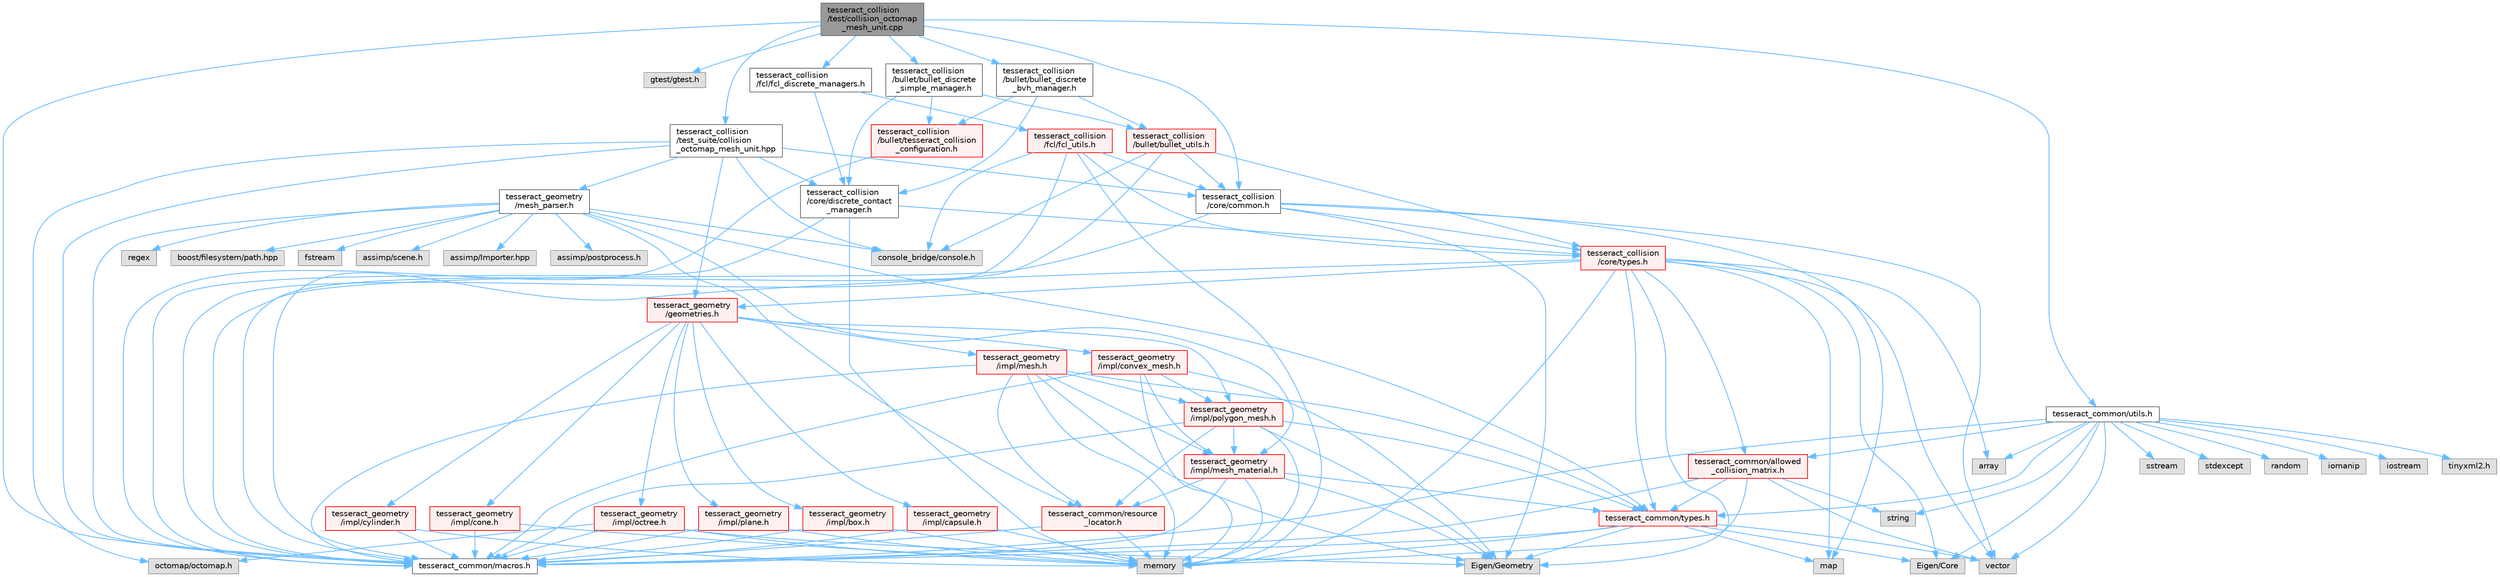 digraph "tesseract_collision/test/collision_octomap_mesh_unit.cpp"
{
 // LATEX_PDF_SIZE
  bgcolor="transparent";
  edge [fontname=Helvetica,fontsize=10,labelfontname=Helvetica,labelfontsize=10];
  node [fontname=Helvetica,fontsize=10,shape=box,height=0.2,width=0.4];
  Node1 [label="tesseract_collision\l/test/collision_octomap\l_mesh_unit.cpp",height=0.2,width=0.4,color="gray40", fillcolor="grey60", style="filled", fontcolor="black",tooltip=" "];
  Node1 -> Node2 [color="steelblue1",style="solid"];
  Node2 [label="tesseract_common/macros.h",height=0.2,width=0.4,color="grey40", fillcolor="white", style="filled",URL="$de/d3c/macros_8h.html",tooltip="Common Tesseract Macros."];
  Node1 -> Node3 [color="steelblue1",style="solid"];
  Node3 [label="gtest/gtest.h",height=0.2,width=0.4,color="grey60", fillcolor="#E0E0E0", style="filled",tooltip=" "];
  Node1 -> Node4 [color="steelblue1",style="solid"];
  Node4 [label="tesseract_collision\l/test_suite/collision\l_octomap_mesh_unit.hpp",height=0.2,width=0.4,color="grey40", fillcolor="white", style="filled",URL="$d9/d70/collision__octomap__mesh__unit_8hpp.html",tooltip=" "];
  Node4 -> Node2 [color="steelblue1",style="solid"];
  Node4 -> Node5 [color="steelblue1",style="solid"];
  Node5 [label="octomap/octomap.h",height=0.2,width=0.4,color="grey60", fillcolor="#E0E0E0", style="filled",tooltip=" "];
  Node4 -> Node6 [color="steelblue1",style="solid"];
  Node6 [label="console_bridge/console.h",height=0.2,width=0.4,color="grey60", fillcolor="#E0E0E0", style="filled",tooltip=" "];
  Node4 -> Node7 [color="steelblue1",style="solid"];
  Node7 [label="tesseract_geometry\l/mesh_parser.h",height=0.2,width=0.4,color="grey40", fillcolor="white", style="filled",URL="$d8/dc3/mesh__parser_8h.html",tooltip=" "];
  Node7 -> Node2 [color="steelblue1",style="solid"];
  Node7 -> Node8 [color="steelblue1",style="solid"];
  Node8 [label="fstream",height=0.2,width=0.4,color="grey60", fillcolor="#E0E0E0", style="filled",tooltip=" "];
  Node7 -> Node9 [color="steelblue1",style="solid"];
  Node9 [label="assimp/scene.h",height=0.2,width=0.4,color="grey60", fillcolor="#E0E0E0", style="filled",tooltip=" "];
  Node7 -> Node10 [color="steelblue1",style="solid"];
  Node10 [label="assimp/Importer.hpp",height=0.2,width=0.4,color="grey60", fillcolor="#E0E0E0", style="filled",tooltip=" "];
  Node7 -> Node11 [color="steelblue1",style="solid"];
  Node11 [label="assimp/postprocess.h",height=0.2,width=0.4,color="grey60", fillcolor="#E0E0E0", style="filled",tooltip=" "];
  Node7 -> Node6 [color="steelblue1",style="solid"];
  Node7 -> Node12 [color="steelblue1",style="solid"];
  Node12 [label="tesseract_common/types.h",height=0.2,width=0.4,color="red", fillcolor="#FFF0F0", style="filled",URL="$dd/ddb/tesseract__common_2include_2tesseract__common_2types_8h.html",tooltip="Common Tesseract Types."];
  Node12 -> Node2 [color="steelblue1",style="solid"];
  Node12 -> Node14 [color="steelblue1",style="solid"];
  Node14 [label="Eigen/Core",height=0.2,width=0.4,color="grey60", fillcolor="#E0E0E0", style="filled",tooltip=" "];
  Node12 -> Node15 [color="steelblue1",style="solid"];
  Node15 [label="Eigen/Geometry",height=0.2,width=0.4,color="grey60", fillcolor="#E0E0E0", style="filled",tooltip=" "];
  Node12 -> Node16 [color="steelblue1",style="solid"];
  Node16 [label="vector",height=0.2,width=0.4,color="grey60", fillcolor="#E0E0E0", style="filled",tooltip=" "];
  Node12 -> Node17 [color="steelblue1",style="solid"];
  Node17 [label="memory",height=0.2,width=0.4,color="grey60", fillcolor="#E0E0E0", style="filled",tooltip=" "];
  Node12 -> Node18 [color="steelblue1",style="solid"];
  Node18 [label="map",height=0.2,width=0.4,color="grey60", fillcolor="#E0E0E0", style="filled",tooltip=" "];
  Node7 -> Node26 [color="steelblue1",style="solid"];
  Node26 [label="tesseract_common/resource\l_locator.h",height=0.2,width=0.4,color="red", fillcolor="#FFF0F0", style="filled",URL="$d3/d95/resource__locator_8h.html",tooltip="Locate and retrieve resource data."];
  Node26 -> Node2 [color="steelblue1",style="solid"];
  Node26 -> Node17 [color="steelblue1",style="solid"];
  Node7 -> Node28 [color="steelblue1",style="solid"];
  Node28 [label="regex",height=0.2,width=0.4,color="grey60", fillcolor="#E0E0E0", style="filled",tooltip=" "];
  Node7 -> Node29 [color="steelblue1",style="solid"];
  Node29 [label="boost/filesystem/path.hpp",height=0.2,width=0.4,color="grey60", fillcolor="#E0E0E0", style="filled",tooltip=" "];
  Node7 -> Node30 [color="steelblue1",style="solid"];
  Node30 [label="tesseract_geometry\l/impl/mesh_material.h",height=0.2,width=0.4,color="red", fillcolor="#FFF0F0", style="filled",URL="$df/d8e/mesh__material_8h.html",tooltip="Tesseract Mesh Material read from a mesh file."];
  Node30 -> Node2 [color="steelblue1",style="solid"];
  Node30 -> Node26 [color="steelblue1",style="solid"];
  Node30 -> Node15 [color="steelblue1",style="solid"];
  Node30 -> Node17 [color="steelblue1",style="solid"];
  Node30 -> Node12 [color="steelblue1",style="solid"];
  Node4 -> Node33 [color="steelblue1",style="solid"];
  Node33 [label="tesseract_collision\l/core/discrete_contact\l_manager.h",height=0.2,width=0.4,color="grey40", fillcolor="white", style="filled",URL="$db/d35/discrete__contact__manager_8h.html",tooltip="This is the discrete contact manager base class."];
  Node33 -> Node2 [color="steelblue1",style="solid"];
  Node33 -> Node17 [color="steelblue1",style="solid"];
  Node33 -> Node34 [color="steelblue1",style="solid"];
  Node34 [label="tesseract_collision\l/core/types.h",height=0.2,width=0.4,color="red", fillcolor="#FFF0F0", style="filled",URL="$d3/db3/tesseract__collision_2core_2include_2tesseract__collision_2core_2types_8h.html",tooltip="Tesseracts Collision Common Types."];
  Node34 -> Node2 [color="steelblue1",style="solid"];
  Node34 -> Node14 [color="steelblue1",style="solid"];
  Node34 -> Node15 [color="steelblue1",style="solid"];
  Node34 -> Node16 [color="steelblue1",style="solid"];
  Node34 -> Node17 [color="steelblue1",style="solid"];
  Node34 -> Node18 [color="steelblue1",style="solid"];
  Node34 -> Node35 [color="steelblue1",style="solid"];
  Node35 [label="array",height=0.2,width=0.4,color="grey60", fillcolor="#E0E0E0", style="filled",tooltip=" "];
  Node34 -> Node36 [color="steelblue1",style="solid"];
  Node36 [label="tesseract_geometry\l/geometries.h",height=0.2,width=0.4,color="red", fillcolor="#FFF0F0", style="filled",URL="$d4/ddb/geometries_8h.html",tooltip="Tesseract Geometries."];
  Node36 -> Node37 [color="steelblue1",style="solid"];
  Node37 [label="tesseract_geometry\l/impl/box.h",height=0.2,width=0.4,color="red", fillcolor="#FFF0F0", style="filled",URL="$df/d9e/tesseract__geometry_2include_2tesseract__geometry_2impl_2box_8h.html",tooltip="Tesseract Box Geometry."];
  Node37 -> Node2 [color="steelblue1",style="solid"];
  Node37 -> Node17 [color="steelblue1",style="solid"];
  Node36 -> Node38 [color="steelblue1",style="solid"];
  Node38 [label="tesseract_geometry\l/impl/capsule.h",height=0.2,width=0.4,color="red", fillcolor="#FFF0F0", style="filled",URL="$d8/d2b/tesseract__geometry_2include_2tesseract__geometry_2impl_2capsule_8h.html",tooltip="Tesseract Capsule Geometry."];
  Node38 -> Node2 [color="steelblue1",style="solid"];
  Node38 -> Node17 [color="steelblue1",style="solid"];
  Node36 -> Node39 [color="steelblue1",style="solid"];
  Node39 [label="tesseract_geometry\l/impl/cone.h",height=0.2,width=0.4,color="red", fillcolor="#FFF0F0", style="filled",URL="$dc/df2/tesseract__geometry_2include_2tesseract__geometry_2impl_2cone_8h.html",tooltip="Tesseract Cone Geometry."];
  Node39 -> Node2 [color="steelblue1",style="solid"];
  Node39 -> Node17 [color="steelblue1",style="solid"];
  Node36 -> Node40 [color="steelblue1",style="solid"];
  Node40 [label="tesseract_geometry\l/impl/convex_mesh.h",height=0.2,width=0.4,color="red", fillcolor="#FFF0F0", style="filled",URL="$de/dd2/tesseract__geometry_2include_2tesseract__geometry_2impl_2convex__mesh_8h.html",tooltip="Tesseract Convex Mesh Geometry."];
  Node40 -> Node2 [color="steelblue1",style="solid"];
  Node40 -> Node15 [color="steelblue1",style="solid"];
  Node40 -> Node17 [color="steelblue1",style="solid"];
  Node40 -> Node30 [color="steelblue1",style="solid"];
  Node40 -> Node41 [color="steelblue1",style="solid"];
  Node41 [label="tesseract_geometry\l/impl/polygon_mesh.h",height=0.2,width=0.4,color="red", fillcolor="#FFF0F0", style="filled",URL="$d2/deb/polygon__mesh_8h.html",tooltip="Tesseract Polygon Mesh Geometry."];
  Node41 -> Node2 [color="steelblue1",style="solid"];
  Node41 -> Node15 [color="steelblue1",style="solid"];
  Node41 -> Node17 [color="steelblue1",style="solid"];
  Node41 -> Node12 [color="steelblue1",style="solid"];
  Node41 -> Node26 [color="steelblue1",style="solid"];
  Node41 -> Node30 [color="steelblue1",style="solid"];
  Node36 -> Node51 [color="steelblue1",style="solid"];
  Node51 [label="tesseract_geometry\l/impl/cylinder.h",height=0.2,width=0.4,color="red", fillcolor="#FFF0F0", style="filled",URL="$d8/d3b/tesseract__geometry_2include_2tesseract__geometry_2impl_2cylinder_8h.html",tooltip="Tesseract Cylinder Geometry."];
  Node51 -> Node2 [color="steelblue1",style="solid"];
  Node51 -> Node17 [color="steelblue1",style="solid"];
  Node36 -> Node52 [color="steelblue1",style="solid"];
  Node52 [label="tesseract_geometry\l/impl/mesh.h",height=0.2,width=0.4,color="red", fillcolor="#FFF0F0", style="filled",URL="$d5/d93/tesseract__geometry_2include_2tesseract__geometry_2impl_2mesh_8h.html",tooltip="Tesseract Mesh Geometry."];
  Node52 -> Node2 [color="steelblue1",style="solid"];
  Node52 -> Node26 [color="steelblue1",style="solid"];
  Node52 -> Node15 [color="steelblue1",style="solid"];
  Node52 -> Node17 [color="steelblue1",style="solid"];
  Node52 -> Node12 [color="steelblue1",style="solid"];
  Node52 -> Node30 [color="steelblue1",style="solid"];
  Node52 -> Node41 [color="steelblue1",style="solid"];
  Node36 -> Node53 [color="steelblue1",style="solid"];
  Node53 [label="tesseract_geometry\l/impl/octree.h",height=0.2,width=0.4,color="red", fillcolor="#FFF0F0", style="filled",URL="$df/d5e/tesseract__geometry_2include_2tesseract__geometry_2impl_2octree_8h.html",tooltip="Tesseract Octree Geometry."];
  Node53 -> Node2 [color="steelblue1",style="solid"];
  Node53 -> Node15 [color="steelblue1",style="solid"];
  Node53 -> Node17 [color="steelblue1",style="solid"];
  Node53 -> Node5 [color="steelblue1",style="solid"];
  Node36 -> Node54 [color="steelblue1",style="solid"];
  Node54 [label="tesseract_geometry\l/impl/plane.h",height=0.2,width=0.4,color="red", fillcolor="#FFF0F0", style="filled",URL="$db/d8b/plane_8h.html",tooltip="Tesseract Plane Geometry."];
  Node54 -> Node2 [color="steelblue1",style="solid"];
  Node54 -> Node17 [color="steelblue1",style="solid"];
  Node36 -> Node41 [color="steelblue1",style="solid"];
  Node34 -> Node12 [color="steelblue1",style="solid"];
  Node34 -> Node64 [color="steelblue1",style="solid"];
  Node64 [label="tesseract_common/allowed\l_collision_matrix.h",height=0.2,width=0.4,color="red", fillcolor="#FFF0F0", style="filled",URL="$d2/d01/allowed__collision__matrix_8h.html",tooltip=" "];
  Node64 -> Node2 [color="steelblue1",style="solid"];
  Node64 -> Node32 [color="steelblue1",style="solid"];
  Node32 [label="string",height=0.2,width=0.4,color="grey60", fillcolor="#E0E0E0", style="filled",tooltip=" "];
  Node64 -> Node16 [color="steelblue1",style="solid"];
  Node64 -> Node17 [color="steelblue1",style="solid"];
  Node64 -> Node12 [color="steelblue1",style="solid"];
  Node4 -> Node66 [color="steelblue1",style="solid"];
  Node66 [label="tesseract_collision\l/core/common.h",height=0.2,width=0.4,color="grey40", fillcolor="white", style="filled",URL="$dc/d54/common_8h.html",tooltip="This is a collection of common methods."];
  Node66 -> Node2 [color="steelblue1",style="solid"];
  Node66 -> Node18 [color="steelblue1",style="solid"];
  Node66 -> Node16 [color="steelblue1",style="solid"];
  Node66 -> Node15 [color="steelblue1",style="solid"];
  Node66 -> Node34 [color="steelblue1",style="solid"];
  Node4 -> Node36 [color="steelblue1",style="solid"];
  Node1 -> Node67 [color="steelblue1",style="solid"];
  Node67 [label="tesseract_collision\l/bullet/bullet_discrete\l_simple_manager.h",height=0.2,width=0.4,color="grey40", fillcolor="white", style="filled",URL="$d3/dd2/bullet__discrete__simple__manager_8h.html",tooltip="Tesseract ROS Bullet discrete simple collision manager."];
  Node67 -> Node68 [color="steelblue1",style="solid"];
  Node68 [label="tesseract_collision\l/bullet/bullet_utils.h",height=0.2,width=0.4,color="red", fillcolor="#FFF0F0", style="filled",URL="$d6/d91/bullet__utils_8h.html",tooltip="Tesseract ROS Bullet environment utility function."];
  Node68 -> Node2 [color="steelblue1",style="solid"];
  Node68 -> Node6 [color="steelblue1",style="solid"];
  Node68 -> Node34 [color="steelblue1",style="solid"];
  Node68 -> Node66 [color="steelblue1",style="solid"];
  Node67 -> Node33 [color="steelblue1",style="solid"];
  Node67 -> Node72 [color="steelblue1",style="solid"];
  Node72 [label="tesseract_collision\l/bullet/tesseract_collision\l_configuration.h",height=0.2,width=0.4,color="red", fillcolor="#FFF0F0", style="filled",URL="$d0/d96/tesseract__collision__configuration_8h.html",tooltip="Modified bullet collision configuration."];
  Node72 -> Node2 [color="steelblue1",style="solid"];
  Node1 -> Node74 [color="steelblue1",style="solid"];
  Node74 [label="tesseract_collision\l/bullet/bullet_discrete\l_bvh_manager.h",height=0.2,width=0.4,color="grey40", fillcolor="white", style="filled",URL="$df/d19/bullet__discrete__bvh__manager_8h.html",tooltip="Tesseract ROS Bullet discrete BVH collision manager."];
  Node74 -> Node68 [color="steelblue1",style="solid"];
  Node74 -> Node33 [color="steelblue1",style="solid"];
  Node74 -> Node72 [color="steelblue1",style="solid"];
  Node1 -> Node75 [color="steelblue1",style="solid"];
  Node75 [label="tesseract_collision\l/fcl/fcl_discrete_managers.h",height=0.2,width=0.4,color="grey40", fillcolor="white", style="filled",URL="$dc/d8d/fcl__discrete__managers_8h.html",tooltip="Tesseract ROS FCL contact checker implementation."];
  Node75 -> Node33 [color="steelblue1",style="solid"];
  Node75 -> Node76 [color="steelblue1",style="solid"];
  Node76 [label="tesseract_collision\l/fcl/fcl_utils.h",height=0.2,width=0.4,color="red", fillcolor="#FFF0F0", style="filled",URL="$d2/dde/fcl__utils_8h.html",tooltip="Tesseract ROS FCL Utility Functions."];
  Node76 -> Node2 [color="steelblue1",style="solid"];
  Node76 -> Node17 [color="steelblue1",style="solid"];
  Node76 -> Node6 [color="steelblue1",style="solid"];
  Node76 -> Node34 [color="steelblue1",style="solid"];
  Node76 -> Node66 [color="steelblue1",style="solid"];
  Node1 -> Node66 [color="steelblue1",style="solid"];
  Node1 -> Node58 [color="steelblue1",style="solid"];
  Node58 [label="tesseract_common/utils.h",height=0.2,width=0.4,color="grey40", fillcolor="white", style="filled",URL="$dc/d79/tesseract__common_2include_2tesseract__common_2utils_8h.html",tooltip="Common Tesseract Utility Functions."];
  Node58 -> Node2 [color="steelblue1",style="solid"];
  Node58 -> Node35 [color="steelblue1",style="solid"];
  Node58 -> Node16 [color="steelblue1",style="solid"];
  Node58 -> Node32 [color="steelblue1",style="solid"];
  Node58 -> Node45 [color="steelblue1",style="solid"];
  Node45 [label="sstream",height=0.2,width=0.4,color="grey60", fillcolor="#E0E0E0", style="filled",tooltip=" "];
  Node58 -> Node59 [color="steelblue1",style="solid"];
  Node59 [label="stdexcept",height=0.2,width=0.4,color="grey60", fillcolor="#E0E0E0", style="filled",tooltip=" "];
  Node58 -> Node60 [color="steelblue1",style="solid"];
  Node60 [label="random",height=0.2,width=0.4,color="grey60", fillcolor="#E0E0E0", style="filled",tooltip=" "];
  Node58 -> Node61 [color="steelblue1",style="solid"];
  Node61 [label="iomanip",height=0.2,width=0.4,color="grey60", fillcolor="#E0E0E0", style="filled",tooltip=" "];
  Node58 -> Node14 [color="steelblue1",style="solid"];
  Node58 -> Node62 [color="steelblue1",style="solid"];
  Node62 [label="iostream",height=0.2,width=0.4,color="grey60", fillcolor="#E0E0E0", style="filled",tooltip=" "];
  Node58 -> Node63 [color="steelblue1",style="solid"];
  Node63 [label="tinyxml2.h",height=0.2,width=0.4,color="grey60", fillcolor="#E0E0E0", style="filled",tooltip=" "];
  Node58 -> Node64 [color="steelblue1",style="solid"];
  Node58 -> Node12 [color="steelblue1",style="solid"];
}

